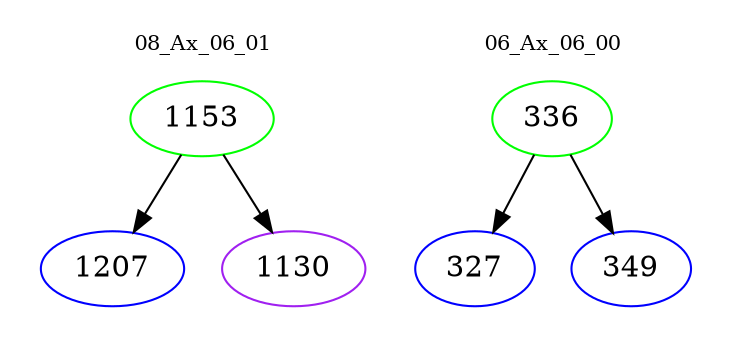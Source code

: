 digraph{
subgraph cluster_0 {
color = white
label = "08_Ax_06_01";
fontsize=10;
T0_1153 [label="1153", color="green"]
T0_1153 -> T0_1207 [color="black"]
T0_1207 [label="1207", color="blue"]
T0_1153 -> T0_1130 [color="black"]
T0_1130 [label="1130", color="purple"]
}
subgraph cluster_1 {
color = white
label = "06_Ax_06_00";
fontsize=10;
T1_336 [label="336", color="green"]
T1_336 -> T1_327 [color="black"]
T1_327 [label="327", color="blue"]
T1_336 -> T1_349 [color="black"]
T1_349 [label="349", color="blue"]
}
}

